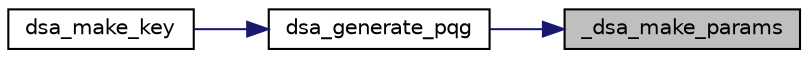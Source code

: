 digraph "_dsa_make_params"
{
 // LATEX_PDF_SIZE
  edge [fontname="Helvetica",fontsize="10",labelfontname="Helvetica",labelfontsize="10"];
  node [fontname="Helvetica",fontsize="10",shape=record];
  rankdir="RL";
  Node13 [label="_dsa_make_params",height=0.2,width=0.4,color="black", fillcolor="grey75", style="filled", fontcolor="black",tooltip="Create DSA parameters (INTERNAL ONLY, not part of public API)"];
  Node13 -> Node14 [dir="back",color="midnightblue",fontsize="10",style="solid",fontname="Helvetica"];
  Node14 [label="dsa_generate_pqg",height=0.2,width=0.4,color="black", fillcolor="white", style="filled",URL="$dsa__generate__pqg_8c.html#aa25c2f74420daea058431d3ad4b2340d",tooltip="Generate DSA parameters p, q & g."];
  Node14 -> Node15 [dir="back",color="midnightblue",fontsize="10",style="solid",fontname="Helvetica"];
  Node15 [label="dsa_make_key",height=0.2,width=0.4,color="black", fillcolor="white", style="filled",URL="$dsa__make__key_8c.html#a9b48ea999f1e23e839ae5b62aab985c6",tooltip="Old-style creation of a DSA key."];
}
